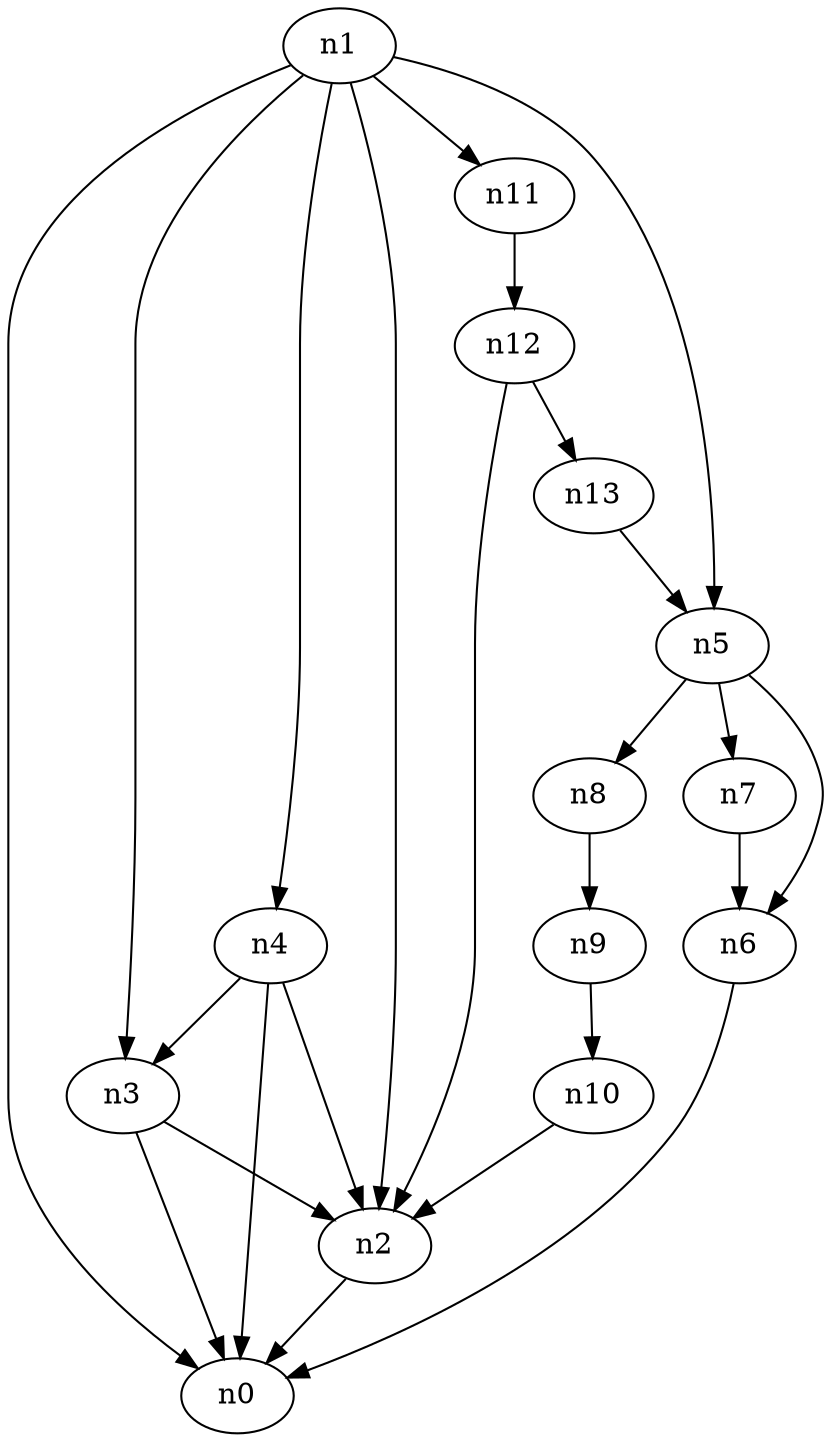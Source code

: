 digraph G {
	n1 -> n0	 [_graphml_id=e0];
	n1 -> n2	 [_graphml_id=e1];
	n1 -> n3	 [_graphml_id=e6];
	n1 -> n4	 [_graphml_id=e9];
	n1 -> n5	 [_graphml_id=e10];
	n1 -> n11	 [_graphml_id=e19];
	n2 -> n0	 [_graphml_id=e5];
	n3 -> n0	 [_graphml_id=e8];
	n3 -> n2	 [_graphml_id=e2];
	n4 -> n0	 [_graphml_id=e4];
	n4 -> n2	 [_graphml_id=e7];
	n4 -> n3	 [_graphml_id=e3];
	n5 -> n6	 [_graphml_id=e11];
	n5 -> n7	 [_graphml_id=e13];
	n5 -> n8	 [_graphml_id=e15];
	n6 -> n0	 [_graphml_id=e12];
	n7 -> n6	 [_graphml_id=e14];
	n8 -> n9	 [_graphml_id=e16];
	n9 -> n10	 [_graphml_id=e17];
	n10 -> n2	 [_graphml_id=e18];
	n11 -> n12	 [_graphml_id=e20];
	n12 -> n2	 [_graphml_id=e21];
	n12 -> n13	 [_graphml_id=e22];
	n13 -> n5	 [_graphml_id=e23];
}
